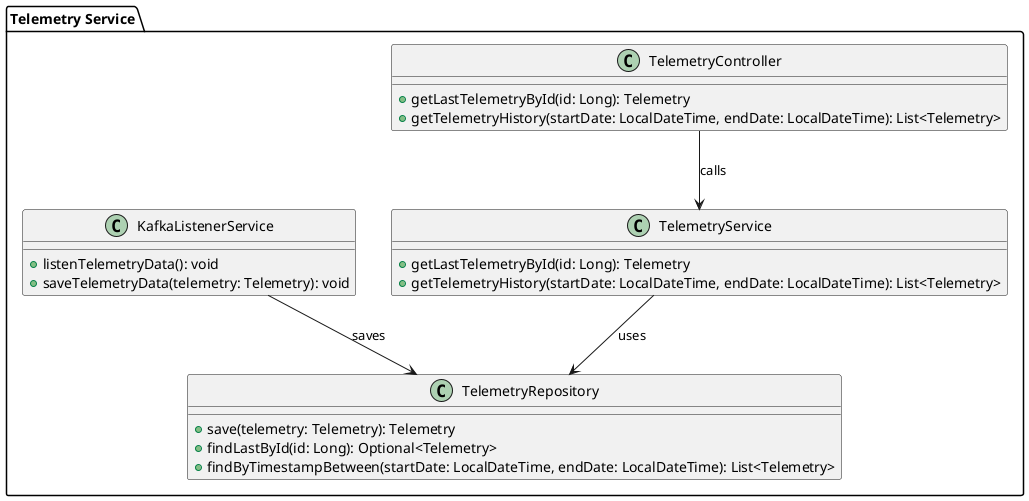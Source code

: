 @startuml

package "Telemetry Service" {
    class TelemetryController {
        +getLastTelemetryById(id: Long): Telemetry
        +getTelemetryHistory(startDate: LocalDateTime, endDate: LocalDateTime): List<Telemetry>
    }

    class TelemetryService {
        +getLastTelemetryById(id: Long): Telemetry
        +getTelemetryHistory(startDate: LocalDateTime, endDate: LocalDateTime): List<Telemetry>
    }

    class TelemetryRepository {
        +save(telemetry: Telemetry): Telemetry
        +findLastById(id: Long): Optional<Telemetry>
        +findByTimestampBetween(startDate: LocalDateTime, endDate: LocalDateTime): List<Telemetry>
    }

    class KafkaListenerService {
        +listenTelemetryData(): void
        +saveTelemetryData(telemetry: Telemetry): void
    }

    TelemetryController --> TelemetryService : calls
    TelemetryService --> TelemetryRepository : uses
    KafkaListenerService --> TelemetryRepository : saves
}

@enduml
